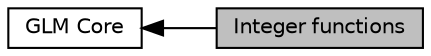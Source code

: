 digraph "Integer functions"
{
  edge [fontname="Helvetica",fontsize="10",labelfontname="Helvetica",labelfontsize="10"];
  node [fontname="Helvetica",fontsize="10",shape=box];
  rankdir=LR;
  Node1 [label="Integer functions",height=0.2,width=0.4,color="black", fillcolor="grey75", style="filled", fontcolor="black",tooltip=" "];
  Node2 [label="GLM Core",height=0.2,width=0.4,color="black", fillcolor="white", style="filled",URL="$group__core.html",tooltip="The core of GLM, which implements exactly and only the GLSL specification to the degree possible."];
  Node2->Node1 [shape=plaintext, dir="back", style="solid"];
}
